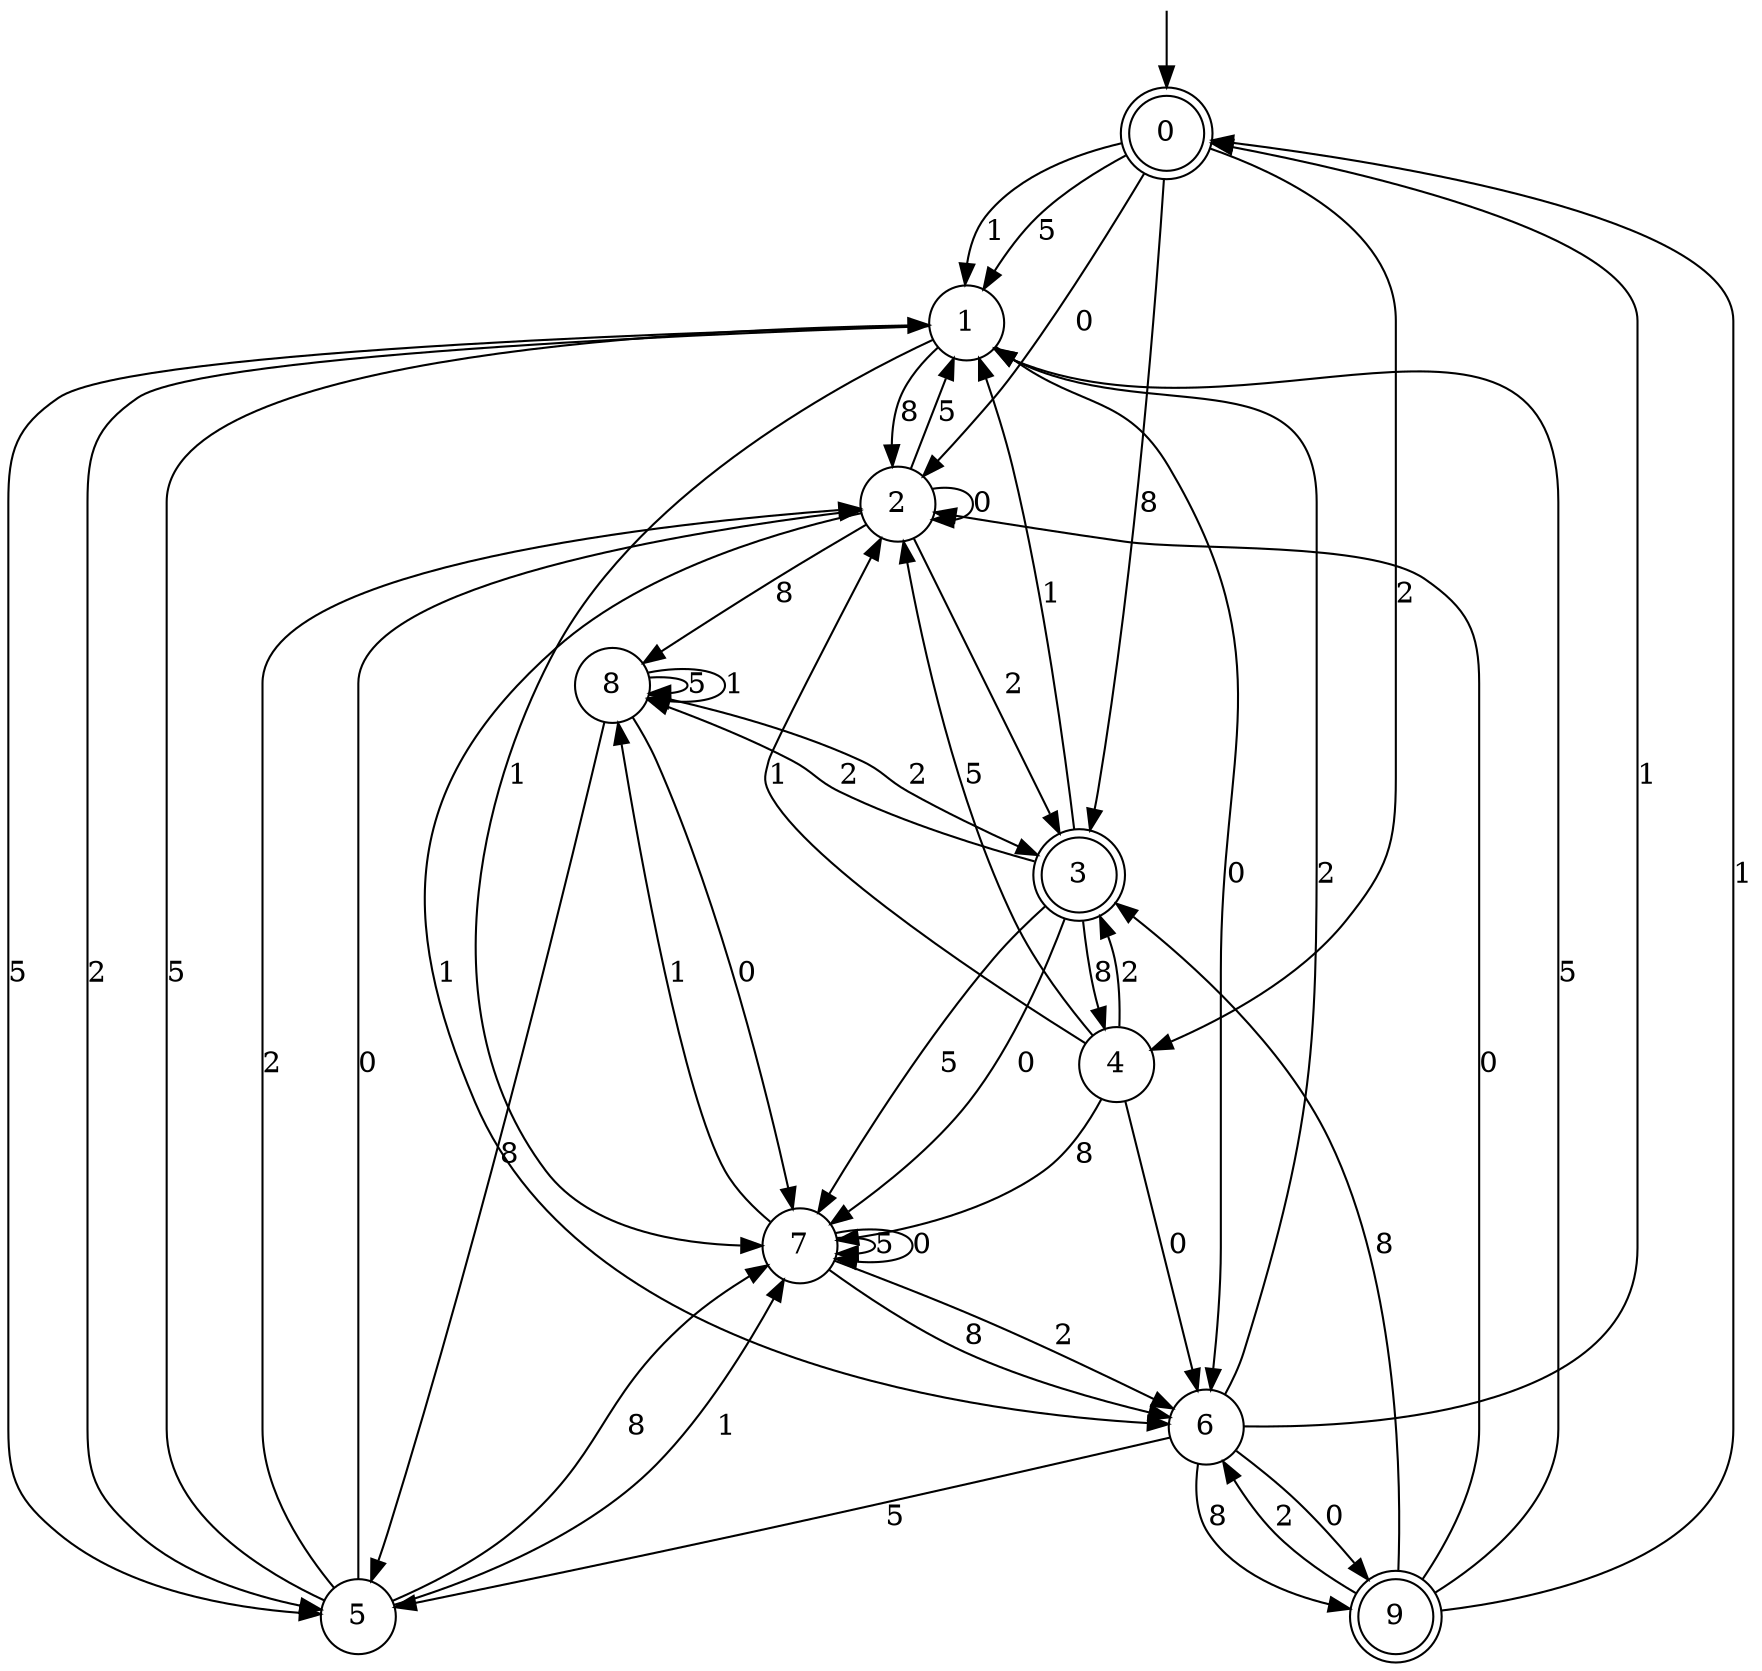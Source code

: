 digraph g {

	s0 [shape="doublecircle" label="0"];
	s1 [shape="circle" label="1"];
	s2 [shape="circle" label="2"];
	s3 [shape="doublecircle" label="3"];
	s4 [shape="circle" label="4"];
	s5 [shape="circle" label="5"];
	s6 [shape="circle" label="6"];
	s7 [shape="circle" label="7"];
	s8 [shape="circle" label="8"];
	s9 [shape="doublecircle" label="9"];
	s0 -> s1 [label="5"];
	s0 -> s2 [label="0"];
	s0 -> s3 [label="8"];
	s0 -> s4 [label="2"];
	s0 -> s1 [label="1"];
	s1 -> s5 [label="5"];
	s1 -> s6 [label="0"];
	s1 -> s2 [label="8"];
	s1 -> s5 [label="2"];
	s1 -> s7 [label="1"];
	s2 -> s1 [label="5"];
	s2 -> s2 [label="0"];
	s2 -> s8 [label="8"];
	s2 -> s3 [label="2"];
	s2 -> s6 [label="1"];
	s3 -> s7 [label="5"];
	s3 -> s7 [label="0"];
	s3 -> s4 [label="8"];
	s3 -> s8 [label="2"];
	s3 -> s1 [label="1"];
	s4 -> s2 [label="5"];
	s4 -> s6 [label="0"];
	s4 -> s7 [label="8"];
	s4 -> s3 [label="2"];
	s4 -> s2 [label="1"];
	s5 -> s1 [label="5"];
	s5 -> s2 [label="0"];
	s5 -> s7 [label="8"];
	s5 -> s2 [label="2"];
	s5 -> s7 [label="1"];
	s6 -> s5 [label="5"];
	s6 -> s9 [label="0"];
	s6 -> s9 [label="8"];
	s6 -> s1 [label="2"];
	s6 -> s0 [label="1"];
	s7 -> s7 [label="5"];
	s7 -> s7 [label="0"];
	s7 -> s6 [label="8"];
	s7 -> s6 [label="2"];
	s7 -> s8 [label="1"];
	s8 -> s8 [label="5"];
	s8 -> s7 [label="0"];
	s8 -> s5 [label="8"];
	s8 -> s3 [label="2"];
	s8 -> s8 [label="1"];
	s9 -> s1 [label="5"];
	s9 -> s2 [label="0"];
	s9 -> s3 [label="8"];
	s9 -> s6 [label="2"];
	s9 -> s0 [label="1"];

__start0 [label="" shape="none" width="0" height="0"];
__start0 -> s0;

}
